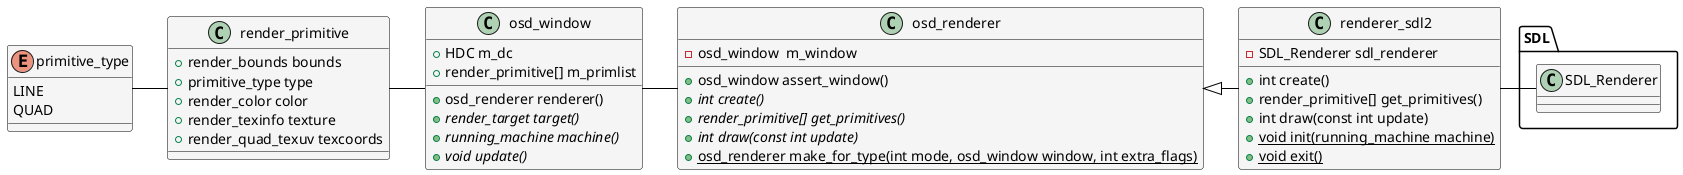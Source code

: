 @startuml
skinparam Shadowing false
skinparam LineType ortho
skinparam ArrowColor black

skinparam class {
    BackgroundColor WhiteSmoke
    BorderColor black
}

class renderer_sdl2 {
	-SDL_Renderer sdl_renderer
	
	+int create()
	+render_primitive[] get_primitives()    
	+int draw(const int update)
	{static} +void init(running_machine machine)
	{static} +void exit()
}

enum primitive_type
{
	LINE
	QUAD
}

class render_primitive {
	+render_bounds bounds
	+primitive_type type
	+render_color color
	+render_texinfo texture
	+render_quad_texuv texcoords
}

class osd_renderer {
    -osd_window  m_window
    +osd_window assert_window()
    {abstract} +int create()
    {abstract} +render_primitive[] get_primitives()
    {abstract} +int draw(const int update)
    {static} +osd_renderer make_for_type(int mode, osd_window window, int extra_flags)
}

class osd_window {
    +HDC m_dc
    +render_primitive[] m_primlist
    +osd_renderer renderer()        
    {abstract} +render_target target()    
    {abstract} +running_machine machine()
    {abstract} +void update()    
}

package SDL {
	class SDL_Renderer
}

renderer_sdl2 -l-|> osd_renderer
renderer_sdl2 -r- SDL_Renderer

osd_renderer -l- osd_window
osd_window -l- render_primitive
render_primitive -l- primitive_type

@enduml